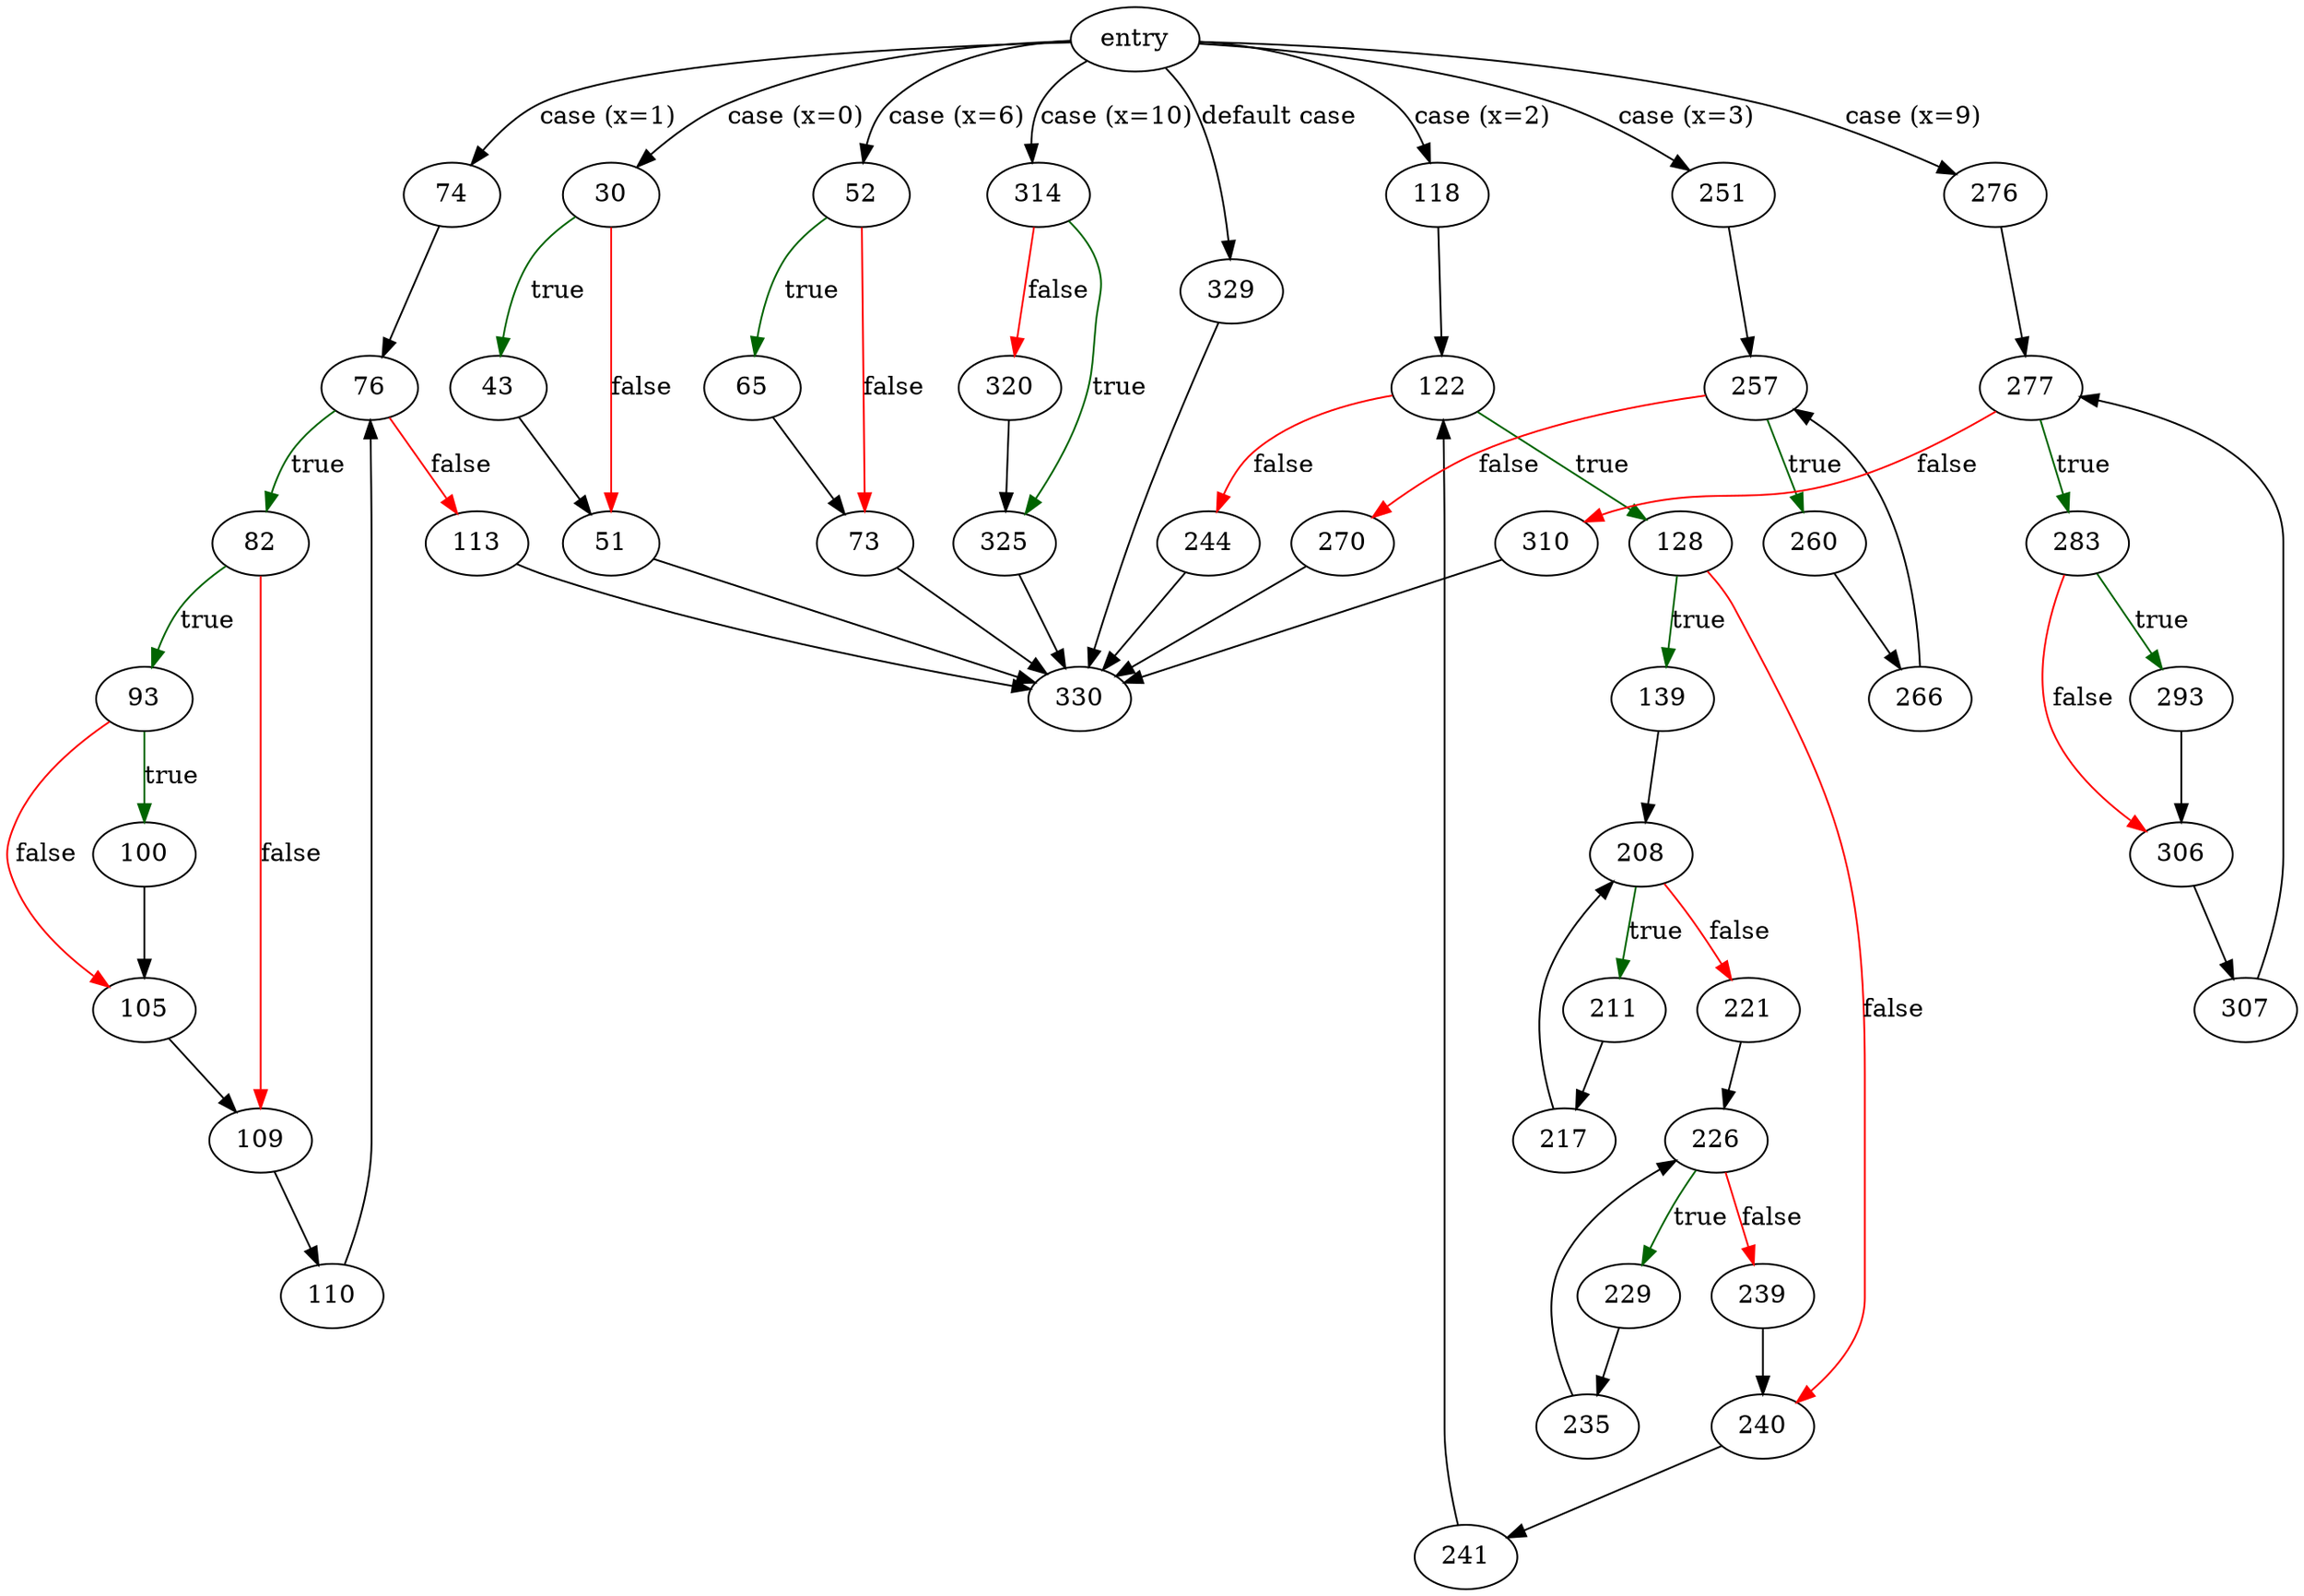 digraph "sqlite3_db_status" {
	// Node definitions.
	5 [label=entry];
	30;
	43;
	51;
	52;
	65;
	73;
	74;
	76;
	82;
	93;
	100;
	105;
	109;
	110;
	113;
	118;
	122;
	128;
	139;
	208;
	211;
	217;
	221;
	226;
	229;
	235;
	239;
	240;
	241;
	244;
	251;
	257;
	260;
	266;
	270;
	276;
	277;
	283;
	293;
	306;
	307;
	310;
	314;
	320;
	325;
	329;
	330;

	// Edge definitions.
	5 -> 30 [label="case (x=0)"];
	5 -> 52 [label="case (x=6)"];
	5 -> 74 [label="case (x=1)"];
	5 -> 118 [label="case (x=2)"];
	5 -> 251 [label="case (x=3)"];
	5 -> 276 [label="case (x=9)"];
	5 -> 314 [label="case (x=10)"];
	5 -> 329 [label="default case"];
	30 -> 43 [
		color=darkgreen
		label=true
	];
	30 -> 51 [
		color=red
		label=false
	];
	43 -> 51;
	51 -> 330;
	52 -> 65 [
		color=darkgreen
		label=true
	];
	52 -> 73 [
		color=red
		label=false
	];
	65 -> 73;
	73 -> 330;
	74 -> 76;
	76 -> 82 [
		color=darkgreen
		label=true
	];
	76 -> 113 [
		color=red
		label=false
	];
	82 -> 93 [
		color=darkgreen
		label=true
	];
	82 -> 109 [
		color=red
		label=false
	];
	93 -> 100 [
		color=darkgreen
		label=true
	];
	93 -> 105 [
		color=red
		label=false
	];
	100 -> 105;
	105 -> 109;
	109 -> 110;
	110 -> 76;
	113 -> 330;
	118 -> 122;
	122 -> 128 [
		color=darkgreen
		label=true
	];
	122 -> 244 [
		color=red
		label=false
	];
	128 -> 139 [
		color=darkgreen
		label=true
	];
	128 -> 240 [
		color=red
		label=false
	];
	139 -> 208;
	208 -> 211 [
		color=darkgreen
		label=true
	];
	208 -> 221 [
		color=red
		label=false
	];
	211 -> 217;
	217 -> 208;
	221 -> 226;
	226 -> 229 [
		color=darkgreen
		label=true
	];
	226 -> 239 [
		color=red
		label=false
	];
	229 -> 235;
	235 -> 226;
	239 -> 240;
	240 -> 241;
	241 -> 122;
	244 -> 330;
	251 -> 257;
	257 -> 260 [
		color=darkgreen
		label=true
	];
	257 -> 270 [
		color=red
		label=false
	];
	260 -> 266;
	266 -> 257;
	270 -> 330;
	276 -> 277;
	277 -> 283 [
		color=darkgreen
		label=true
	];
	277 -> 310 [
		color=red
		label=false
	];
	283 -> 293 [
		color=darkgreen
		label=true
	];
	283 -> 306 [
		color=red
		label=false
	];
	293 -> 306;
	306 -> 307;
	307 -> 277;
	310 -> 330;
	314 -> 320 [
		color=red
		label=false
	];
	314 -> 325 [
		color=darkgreen
		label=true
	];
	320 -> 325;
	325 -> 330;
	329 -> 330;
}